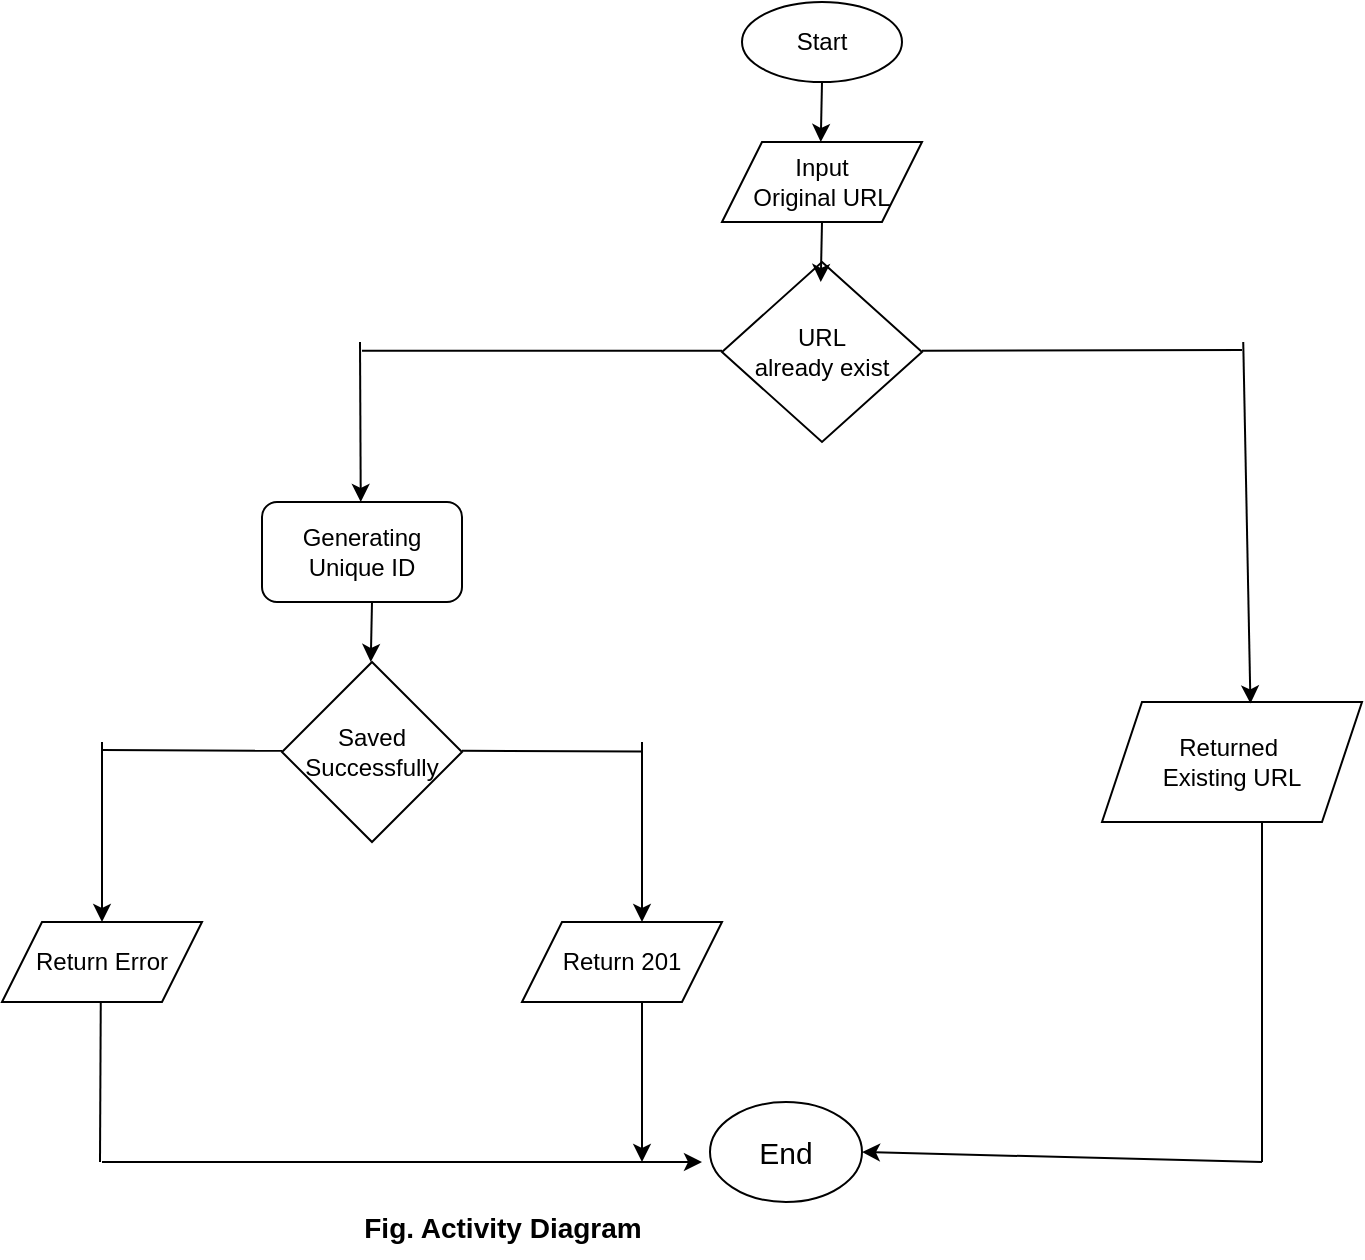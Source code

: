 <mxfile version="27.1.1">
  <diagram id="JBcaNy61DmudLP-Crxu7" name="Page-1">
    <mxGraphModel dx="2480" dy="635" grid="1" gridSize="10" guides="1" tooltips="1" connect="1" arrows="1" fold="1" page="1" pageScale="1" pageWidth="827" pageHeight="1169" math="0" shadow="0">
      <root>
        <mxCell id="0" />
        <mxCell id="1" parent="0" />
        <mxCell id="V27nlVE_CIRibrvkx6qY-1" value="Start" style="ellipse;whiteSpace=wrap;html=1;" vertex="1" parent="1">
          <mxGeometry x="330" y="20" width="80" height="40" as="geometry" />
        </mxCell>
        <mxCell id="V27nlVE_CIRibrvkx6qY-2" value="Input&lt;div&gt;Original URL&lt;/div&gt;" style="shape=parallelogram;perimeter=parallelogramPerimeter;whiteSpace=wrap;html=1;fixedSize=1;" vertex="1" parent="1">
          <mxGeometry x="320" y="90" width="100" height="40" as="geometry" />
        </mxCell>
        <mxCell id="V27nlVE_CIRibrvkx6qY-3" value="URL&lt;div&gt;already exist&lt;/div&gt;" style="rhombus;whiteSpace=wrap;html=1;" vertex="1" parent="1">
          <mxGeometry x="320" y="150" width="100" height="90" as="geometry" />
        </mxCell>
        <mxCell id="V27nlVE_CIRibrvkx6qY-4" value="Generating Unique ID" style="rounded=1;whiteSpace=wrap;html=1;" vertex="1" parent="1">
          <mxGeometry x="90" y="270" width="100" height="50" as="geometry" />
        </mxCell>
        <mxCell id="V27nlVE_CIRibrvkx6qY-5" value="Saved&lt;br&gt;Successfully" style="rhombus;whiteSpace=wrap;html=1;" vertex="1" parent="1">
          <mxGeometry x="100" y="350" width="90" height="90" as="geometry" />
        </mxCell>
        <mxCell id="V27nlVE_CIRibrvkx6qY-6" value="Return Error" style="shape=parallelogram;perimeter=parallelogramPerimeter;whiteSpace=wrap;html=1;fixedSize=1;" vertex="1" parent="1">
          <mxGeometry x="-40" y="480" width="100" height="40" as="geometry" />
        </mxCell>
        <mxCell id="V27nlVE_CIRibrvkx6qY-7" value="Return 201" style="shape=parallelogram;perimeter=parallelogramPerimeter;whiteSpace=wrap;html=1;fixedSize=1;" vertex="1" parent="1">
          <mxGeometry x="220" y="480" width="100" height="40" as="geometry" />
        </mxCell>
        <mxCell id="V27nlVE_CIRibrvkx6qY-8" value="Returned&amp;nbsp;&lt;div&gt;Existing URL&lt;/div&gt;" style="shape=parallelogram;perimeter=parallelogramPerimeter;whiteSpace=wrap;html=1;fixedSize=1;" vertex="1" parent="1">
          <mxGeometry x="510" y="370" width="130" height="60" as="geometry" />
        </mxCell>
        <mxCell id="V27nlVE_CIRibrvkx6qY-9" value="" style="endArrow=classic;html=1;rounded=0;exitX=0.5;exitY=1;exitDx=0;exitDy=0;" edge="1" parent="1" source="V27nlVE_CIRibrvkx6qY-1">
          <mxGeometry width="50" height="50" relative="1" as="geometry">
            <mxPoint x="370" y="70" as="sourcePoint" />
            <mxPoint x="369.38" y="90" as="targetPoint" />
          </mxGeometry>
        </mxCell>
        <mxCell id="V27nlVE_CIRibrvkx6qY-10" value="" style="endArrow=none;html=1;rounded=0;" edge="1" parent="1">
          <mxGeometry width="50" height="50" relative="1" as="geometry">
            <mxPoint x="140" y="194.37" as="sourcePoint" />
            <mxPoint x="320" y="194.37" as="targetPoint" />
          </mxGeometry>
        </mxCell>
        <mxCell id="V27nlVE_CIRibrvkx6qY-11" value="" style="endArrow=none;html=1;rounded=0;" edge="1" parent="1">
          <mxGeometry width="50" height="50" relative="1" as="geometry">
            <mxPoint x="420" y="194.37" as="sourcePoint" />
            <mxPoint x="580" y="194" as="targetPoint" />
          </mxGeometry>
        </mxCell>
        <mxCell id="V27nlVE_CIRibrvkx6qY-13" value="" style="endArrow=classic;html=1;rounded=0;exitX=0.5;exitY=1;exitDx=0;exitDy=0;" edge="1" parent="1">
          <mxGeometry width="50" height="50" relative="1" as="geometry">
            <mxPoint x="370" y="130" as="sourcePoint" />
            <mxPoint x="369.38" y="160" as="targetPoint" />
          </mxGeometry>
        </mxCell>
        <mxCell id="V27nlVE_CIRibrvkx6qY-14" value="" style="endArrow=classic;html=1;rounded=0;exitX=0.5;exitY=1;exitDx=0;exitDy=0;entryX=0.571;entryY=0.012;entryDx=0;entryDy=0;entryPerimeter=0;" edge="1" parent="1" target="V27nlVE_CIRibrvkx6qY-8">
          <mxGeometry width="50" height="50" relative="1" as="geometry">
            <mxPoint x="580.62" y="190" as="sourcePoint" />
            <mxPoint x="580" y="220" as="targetPoint" />
          </mxGeometry>
        </mxCell>
        <mxCell id="V27nlVE_CIRibrvkx6qY-15" value="" style="endArrow=classic;html=1;rounded=0;" edge="1" parent="1">
          <mxGeometry width="50" height="50" relative="1" as="geometry">
            <mxPoint x="139" y="190" as="sourcePoint" />
            <mxPoint x="139.38" y="270" as="targetPoint" />
          </mxGeometry>
        </mxCell>
        <mxCell id="V27nlVE_CIRibrvkx6qY-16" value="" style="endArrow=classic;html=1;rounded=0;exitX=0.5;exitY=1;exitDx=0;exitDy=0;" edge="1" parent="1">
          <mxGeometry width="50" height="50" relative="1" as="geometry">
            <mxPoint x="145" y="320" as="sourcePoint" />
            <mxPoint x="144.38" y="350" as="targetPoint" />
          </mxGeometry>
        </mxCell>
        <mxCell id="V27nlVE_CIRibrvkx6qY-17" value="" style="endArrow=none;html=1;rounded=0;" edge="1" parent="1">
          <mxGeometry width="50" height="50" relative="1" as="geometry">
            <mxPoint x="10" y="394" as="sourcePoint" />
            <mxPoint x="100" y="394.38" as="targetPoint" />
          </mxGeometry>
        </mxCell>
        <mxCell id="V27nlVE_CIRibrvkx6qY-20" value="" style="endArrow=classic;html=1;rounded=0;exitX=0.5;exitY=1;exitDx=0;exitDy=0;entryX=0.5;entryY=0;entryDx=0;entryDy=0;" edge="1" parent="1" target="V27nlVE_CIRibrvkx6qY-6">
          <mxGeometry width="50" height="50" relative="1" as="geometry">
            <mxPoint x="10" y="390" as="sourcePoint" />
            <mxPoint x="9.38" y="450" as="targetPoint" />
          </mxGeometry>
        </mxCell>
        <mxCell id="V27nlVE_CIRibrvkx6qY-21" value="" style="endArrow=none;html=1;rounded=0;" edge="1" parent="1">
          <mxGeometry width="50" height="50" relative="1" as="geometry">
            <mxPoint x="190" y="394.38" as="sourcePoint" />
            <mxPoint x="280" y="394.76" as="targetPoint" />
          </mxGeometry>
        </mxCell>
        <mxCell id="V27nlVE_CIRibrvkx6qY-22" value="" style="endArrow=classic;html=1;rounded=0;exitX=0.5;exitY=1;exitDx=0;exitDy=0;entryX=0.5;entryY=0;entryDx=0;entryDy=0;" edge="1" parent="1">
          <mxGeometry width="50" height="50" relative="1" as="geometry">
            <mxPoint x="280" y="390" as="sourcePoint" />
            <mxPoint x="280" y="480" as="targetPoint" />
          </mxGeometry>
        </mxCell>
        <mxCell id="V27nlVE_CIRibrvkx6qY-23" value="&lt;font style=&quot;font-size: 15px;&quot;&gt;End&lt;/font&gt;" style="ellipse;whiteSpace=wrap;html=1;" vertex="1" parent="1">
          <mxGeometry x="314" y="570" width="76" height="50" as="geometry" />
        </mxCell>
        <mxCell id="V27nlVE_CIRibrvkx6qY-24" value="" style="endArrow=none;html=1;rounded=0;" edge="1" parent="1">
          <mxGeometry width="50" height="50" relative="1" as="geometry">
            <mxPoint x="9.38" y="520" as="sourcePoint" />
            <mxPoint x="9" y="600" as="targetPoint" />
          </mxGeometry>
        </mxCell>
        <mxCell id="V27nlVE_CIRibrvkx6qY-25" value="" style="endArrow=classic;html=1;rounded=0;" edge="1" parent="1">
          <mxGeometry width="50" height="50" relative="1" as="geometry">
            <mxPoint x="10" y="600" as="sourcePoint" />
            <mxPoint x="310" y="600" as="targetPoint" />
          </mxGeometry>
        </mxCell>
        <mxCell id="V27nlVE_CIRibrvkx6qY-26" value="" style="endArrow=classic;html=1;rounded=0;exitX=0.5;exitY=1;exitDx=0;exitDy=0;" edge="1" parent="1">
          <mxGeometry width="50" height="50" relative="1" as="geometry">
            <mxPoint x="280" y="520" as="sourcePoint" />
            <mxPoint x="280" y="600" as="targetPoint" />
          </mxGeometry>
        </mxCell>
        <mxCell id="V27nlVE_CIRibrvkx6qY-27" value="" style="endArrow=none;html=1;rounded=0;" edge="1" parent="1">
          <mxGeometry width="50" height="50" relative="1" as="geometry">
            <mxPoint x="590" y="430" as="sourcePoint" />
            <mxPoint x="590" y="600" as="targetPoint" />
          </mxGeometry>
        </mxCell>
        <mxCell id="V27nlVE_CIRibrvkx6qY-28" value="" style="endArrow=classic;html=1;rounded=0;entryX=1;entryY=0.5;entryDx=0;entryDy=0;" edge="1" parent="1" target="V27nlVE_CIRibrvkx6qY-23">
          <mxGeometry width="50" height="50" relative="1" as="geometry">
            <mxPoint x="590" y="600" as="sourcePoint" />
            <mxPoint x="490" y="570" as="targetPoint" />
          </mxGeometry>
        </mxCell>
        <mxCell id="V27nlVE_CIRibrvkx6qY-29" value="&lt;font style=&quot;font-size: 14px;&quot;&gt;&lt;b style=&quot;&quot;&gt;Fig. Activity Diagram&lt;/b&gt;&lt;/font&gt;" style="text;html=1;align=center;verticalAlign=middle;resizable=0;points=[];autosize=1;strokeColor=none;fillColor=none;" vertex="1" parent="1">
          <mxGeometry x="130" y="618" width="160" height="30" as="geometry" />
        </mxCell>
      </root>
    </mxGraphModel>
  </diagram>
</mxfile>
